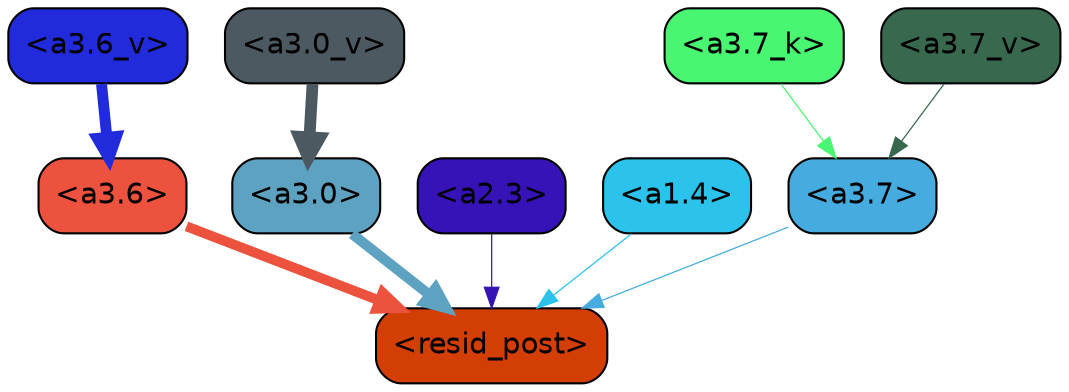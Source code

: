 strict digraph "" {
	graph [bgcolor=transparent,
		layout=dot,
		overlap=false,
		splines=true
	];
	"<a3.7>"	[color=black,
		fillcolor="#46abde",
		fontname=Helvetica,
		shape=box,
		style="filled, rounded"];
	"<resid_post>"	[color=black,
		fillcolor="#d33e05",
		fontname=Helvetica,
		shape=box,
		style="filled, rounded"];
	"<a3.7>" -> "<resid_post>"	[color="#46abde",
		penwidth=0.6];
	"<a3.6>"	[color=black,
		fillcolor="#ec523d",
		fontname=Helvetica,
		shape=box,
		style="filled, rounded"];
	"<a3.6>" -> "<resid_post>"	[color="#ec523d",
		penwidth=4.753257989883423];
	"<a3.0>"	[color=black,
		fillcolor="#5ea2c1",
		fontname=Helvetica,
		shape=box,
		style="filled, rounded"];
	"<a3.0>" -> "<resid_post>"	[color="#5ea2c1",
		penwidth=4.90053927898407];
	"<a2.3>"	[color=black,
		fillcolor="#3613b6",
		fontname=Helvetica,
		shape=box,
		style="filled, rounded"];
	"<a2.3>" -> "<resid_post>"	[color="#3613b6",
		penwidth=0.6];
	"<a1.4>"	[color=black,
		fillcolor="#2bc2ec",
		fontname=Helvetica,
		shape=box,
		style="filled, rounded"];
	"<a1.4>" -> "<resid_post>"	[color="#2bc2ec",
		penwidth=0.6];
	"<a3.7_k>"	[color=black,
		fillcolor="#49f671",
		fontname=Helvetica,
		shape=box,
		style="filled, rounded"];
	"<a3.7_k>" -> "<a3.7>"	[color="#49f671",
		penwidth=0.6];
	"<a3.7_v>"	[color=black,
		fillcolor="#38694f",
		fontname=Helvetica,
		shape=box,
		style="filled, rounded"];
	"<a3.7_v>" -> "<a3.7>"	[color="#38694f",
		penwidth=0.6];
	"<a3.6_v>"	[color=black,
		fillcolor="#222bdb",
		fontname=Helvetica,
		shape=box,
		style="filled, rounded"];
	"<a3.6_v>" -> "<a3.6>"	[color="#222bdb",
		penwidth=5.2550448179244995];
	"<a3.0_v>"	[color=black,
		fillcolor="#4d5960",
		fontname=Helvetica,
		shape=box,
		style="filled, rounded"];
	"<a3.0_v>" -> "<a3.0>"	[color="#4d5960",
		penwidth=5.652270674705505];
}
